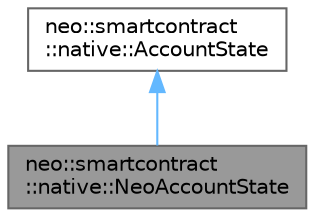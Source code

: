 digraph "neo::smartcontract::native::NeoAccountState"
{
 // LATEX_PDF_SIZE
  bgcolor="transparent";
  edge [fontname=Helvetica,fontsize=10,labelfontname=Helvetica,labelfontsize=10];
  node [fontname=Helvetica,fontsize=10,shape=box,height=0.2,width=0.4];
  Node1 [id="Node000001",label="neo::smartcontract\l::native::NeoAccountState",height=0.2,width=0.4,color="gray40", fillcolor="grey60", style="filled", fontcolor="black",tooltip="Represents the account state of the NEO token."];
  Node2 -> Node1 [id="edge1_Node000001_Node000002",dir="back",color="steelblue1",style="solid",tooltip=" "];
  Node2 [id="Node000002",label="neo::smartcontract\l::native::AccountState",height=0.2,width=0.4,color="gray40", fillcolor="white", style="filled",URL="$classneo_1_1smartcontract_1_1native_1_1_account_state.html",tooltip="The base class of account state for all native tokens. This class matches the C# AccountState class."];
}
